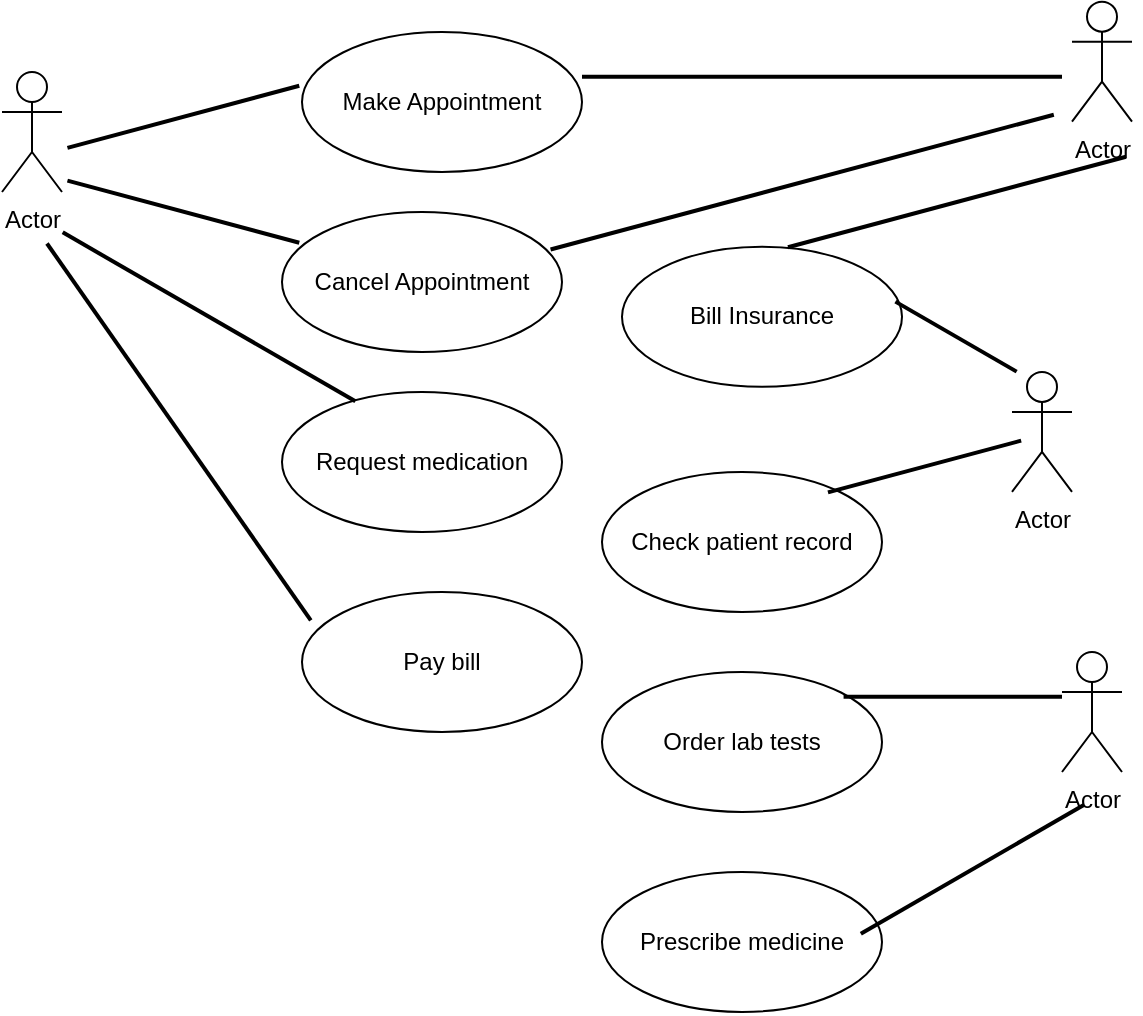 <mxfile version="24.7.16">
  <diagram name="Page-1" id="Z83zEJ15DWKZfaFEz4YE">
    <mxGraphModel dx="1434" dy="688" grid="1" gridSize="10" guides="1" tooltips="1" connect="1" arrows="1" fold="1" page="1" pageScale="1" pageWidth="850" pageHeight="1100" math="0" shadow="0">
      <root>
        <mxCell id="0" />
        <mxCell id="1" parent="0" />
        <mxCell id="K0d8BCokQG8zKTT9BX28-1" value="Actor" style="shape=umlActor;verticalLabelPosition=bottom;verticalAlign=top;html=1;" vertex="1" parent="1">
          <mxGeometry x="90" y="100" width="30" height="60" as="geometry" />
        </mxCell>
        <mxCell id="K0d8BCokQG8zKTT9BX28-2" value="Actor" style="shape=umlActor;verticalLabelPosition=bottom;verticalAlign=top;html=1;" vertex="1" parent="1">
          <mxGeometry x="595" y="249.95" width="30" height="60" as="geometry" />
        </mxCell>
        <mxCell id="K0d8BCokQG8zKTT9BX28-3" value="Actor" style="shape=umlActor;verticalLabelPosition=bottom;verticalAlign=top;html=1;" vertex="1" parent="1">
          <mxGeometry x="620" y="390" width="30" height="60" as="geometry" />
        </mxCell>
        <mxCell id="K0d8BCokQG8zKTT9BX28-4" value="Actor" style="shape=umlActor;verticalLabelPosition=bottom;verticalAlign=top;html=1;" vertex="1" parent="1">
          <mxGeometry x="625" y="64.82" width="30" height="60" as="geometry" />
        </mxCell>
        <mxCell id="K0d8BCokQG8zKTT9BX28-5" value="Make Appointment" style="ellipse;whiteSpace=wrap;html=1;" vertex="1" parent="1">
          <mxGeometry x="240" y="80" width="140" height="70" as="geometry" />
        </mxCell>
        <mxCell id="K0d8BCokQG8zKTT9BX28-6" value="Bill Insurance" style="ellipse;whiteSpace=wrap;html=1;" vertex="1" parent="1">
          <mxGeometry x="400" y="187.41" width="140" height="70" as="geometry" />
        </mxCell>
        <mxCell id="K0d8BCokQG8zKTT9BX28-7" value="Cancel Appointment" style="ellipse;whiteSpace=wrap;html=1;" vertex="1" parent="1">
          <mxGeometry x="230" y="170" width="140" height="70" as="geometry" />
        </mxCell>
        <mxCell id="K0d8BCokQG8zKTT9BX28-8" value="Pay bill" style="ellipse;whiteSpace=wrap;html=1;" vertex="1" parent="1">
          <mxGeometry x="240" y="360" width="140" height="70" as="geometry" />
        </mxCell>
        <mxCell id="K0d8BCokQG8zKTT9BX28-9" value="Check patient record" style="ellipse;whiteSpace=wrap;html=1;" vertex="1" parent="1">
          <mxGeometry x="390" y="300" width="140" height="70" as="geometry" />
        </mxCell>
        <mxCell id="K0d8BCokQG8zKTT9BX28-10" value="Prescribe medicine" style="ellipse;whiteSpace=wrap;html=1;" vertex="1" parent="1">
          <mxGeometry x="390" y="500" width="140" height="70" as="geometry" />
        </mxCell>
        <mxCell id="K0d8BCokQG8zKTT9BX28-11" value="Request medication" style="ellipse;whiteSpace=wrap;html=1;" vertex="1" parent="1">
          <mxGeometry x="230" y="260" width="140" height="70" as="geometry" />
        </mxCell>
        <mxCell id="K0d8BCokQG8zKTT9BX28-12" value="Order lab tests" style="ellipse;whiteSpace=wrap;html=1;" vertex="1" parent="1">
          <mxGeometry x="390" y="400" width="140" height="70" as="geometry" />
        </mxCell>
        <mxCell id="K0d8BCokQG8zKTT9BX28-17" value="" style="line;strokeWidth=2;html=1;rotation=15;" vertex="1" parent="1">
          <mxGeometry x="120.68" y="164.82" width="120" height="10" as="geometry" />
        </mxCell>
        <mxCell id="K0d8BCokQG8zKTT9BX28-18" value="" style="line;strokeWidth=2;html=1;rotation=55;" vertex="1" parent="1">
          <mxGeometry x="63.45" y="274.95" width="230" height="10" as="geometry" />
        </mxCell>
        <mxCell id="K0d8BCokQG8zKTT9BX28-21" value="" style="line;strokeWidth=2;html=1;rotation=30;" vertex="1" parent="1">
          <mxGeometry x="109.03" y="217.41" width="168.98" height="10" as="geometry" />
        </mxCell>
        <mxCell id="K0d8BCokQG8zKTT9BX28-22" value="" style="line;strokeWidth=2;html=1;rotation=-15;" vertex="1" parent="1">
          <mxGeometry x="120.68" y="100" width="120" height="44.82" as="geometry" />
        </mxCell>
        <mxCell id="K0d8BCokQG8zKTT9BX28-23" value="" style="line;strokeWidth=2;html=1;rotation=0;" vertex="1" parent="1">
          <mxGeometry x="380" y="80" width="240" height="44.82" as="geometry" />
        </mxCell>
        <mxCell id="K0d8BCokQG8zKTT9BX28-24" value="" style="line;strokeWidth=2;html=1;rotation=-15;" vertex="1" parent="1">
          <mxGeometry x="359.84" y="132.65" width="260.51" height="44.82" as="geometry" />
        </mxCell>
        <mxCell id="K0d8BCokQG8zKTT9BX28-25" value="" style="line;strokeWidth=2;html=1;rotation=-15;" vertex="1" parent="1">
          <mxGeometry x="480" y="142.59" width="175" height="44.82" as="geometry" />
        </mxCell>
        <mxCell id="K0d8BCokQG8zKTT9BX28-26" value="" style="line;strokeWidth=2;html=1;rotation=-15;" vertex="1" parent="1">
          <mxGeometry x="501.28" y="274.84" width="100" height="44.82" as="geometry" />
        </mxCell>
        <mxCell id="K0d8BCokQG8zKTT9BX28-27" value="" style="line;strokeWidth=2;html=1;rotation=30;" vertex="1" parent="1">
          <mxGeometry x="532.01" y="209.91" width="70" height="44.82" as="geometry" />
        </mxCell>
        <mxCell id="K0d8BCokQG8zKTT9BX28-28" value="" style="line;strokeWidth=2;html=1;rotation=-30;" vertex="1" parent="1">
          <mxGeometry x="510.79" y="476.28" width="128.72" height="44.82" as="geometry" />
        </mxCell>
        <mxCell id="K0d8BCokQG8zKTT9BX28-29" value="" style="line;strokeWidth=2;html=1;rotation=0;" vertex="1" parent="1">
          <mxGeometry x="510.79" y="390" width="109.21" height="44.82" as="geometry" />
        </mxCell>
      </root>
    </mxGraphModel>
  </diagram>
</mxfile>
